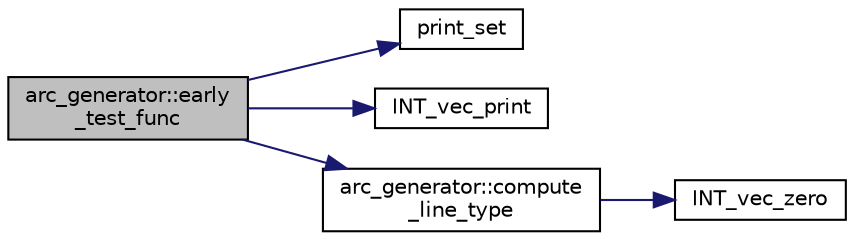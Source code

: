 digraph "arc_generator::early_test_func"
{
  edge [fontname="Helvetica",fontsize="10",labelfontname="Helvetica",labelfontsize="10"];
  node [fontname="Helvetica",fontsize="10",shape=record];
  rankdir="LR";
  Node978 [label="arc_generator::early\l_test_func",height=0.2,width=0.4,color="black", fillcolor="grey75", style="filled", fontcolor="black"];
  Node978 -> Node979 [color="midnightblue",fontsize="10",style="solid",fontname="Helvetica"];
  Node979 [label="print_set",height=0.2,width=0.4,color="black", fillcolor="white", style="filled",URL="$d0/dd1/blt_8h.html#a8c1a5fc71aea7ff31d181f0103196a24"];
  Node978 -> Node980 [color="midnightblue",fontsize="10",style="solid",fontname="Helvetica"];
  Node980 [label="INT_vec_print",height=0.2,width=0.4,color="black", fillcolor="white", style="filled",URL="$df/dbf/sajeeb_8_c.html#a79a5901af0b47dd0d694109543c027fe"];
  Node978 -> Node981 [color="midnightblue",fontsize="10",style="solid",fontname="Helvetica"];
  Node981 [label="arc_generator::compute\l_line_type",height=0.2,width=0.4,color="black", fillcolor="white", style="filled",URL="$d4/d21/classarc__generator.html#ab14c3db7fbdf3952bdd39990fd90706a"];
  Node981 -> Node982 [color="midnightblue",fontsize="10",style="solid",fontname="Helvetica"];
  Node982 [label="INT_vec_zero",height=0.2,width=0.4,color="black", fillcolor="white", style="filled",URL="$df/dbf/sajeeb_8_c.html#aa8c9c7977203577026080f546fe4980f"];
}
